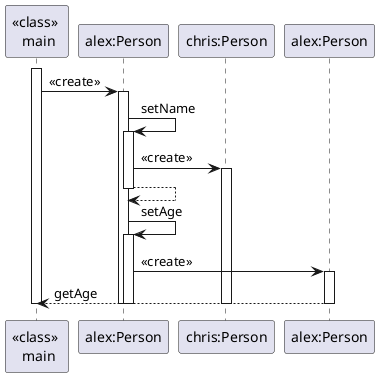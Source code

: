 @startuml Übungseinhet 3 - Aufgabe 11

participant "<<class>> \n main" as main
participant "alex:Person" as alex1
participant "chris:Person" as alex2
participant "alex:Person" as alex3

main++
main -> alex1++ : <<create>>

alex1 -> alex1++ : setName
alex1 -> alex2++ :  <<create>>
alex1 --> alex1--

alex1 -> alex1++ : setAge
alex1 -> alex3++ :  <<create>>
alex3 --> main : getAge
alex2--
alex3--
alex1--
alex1--
main--

@enduml 